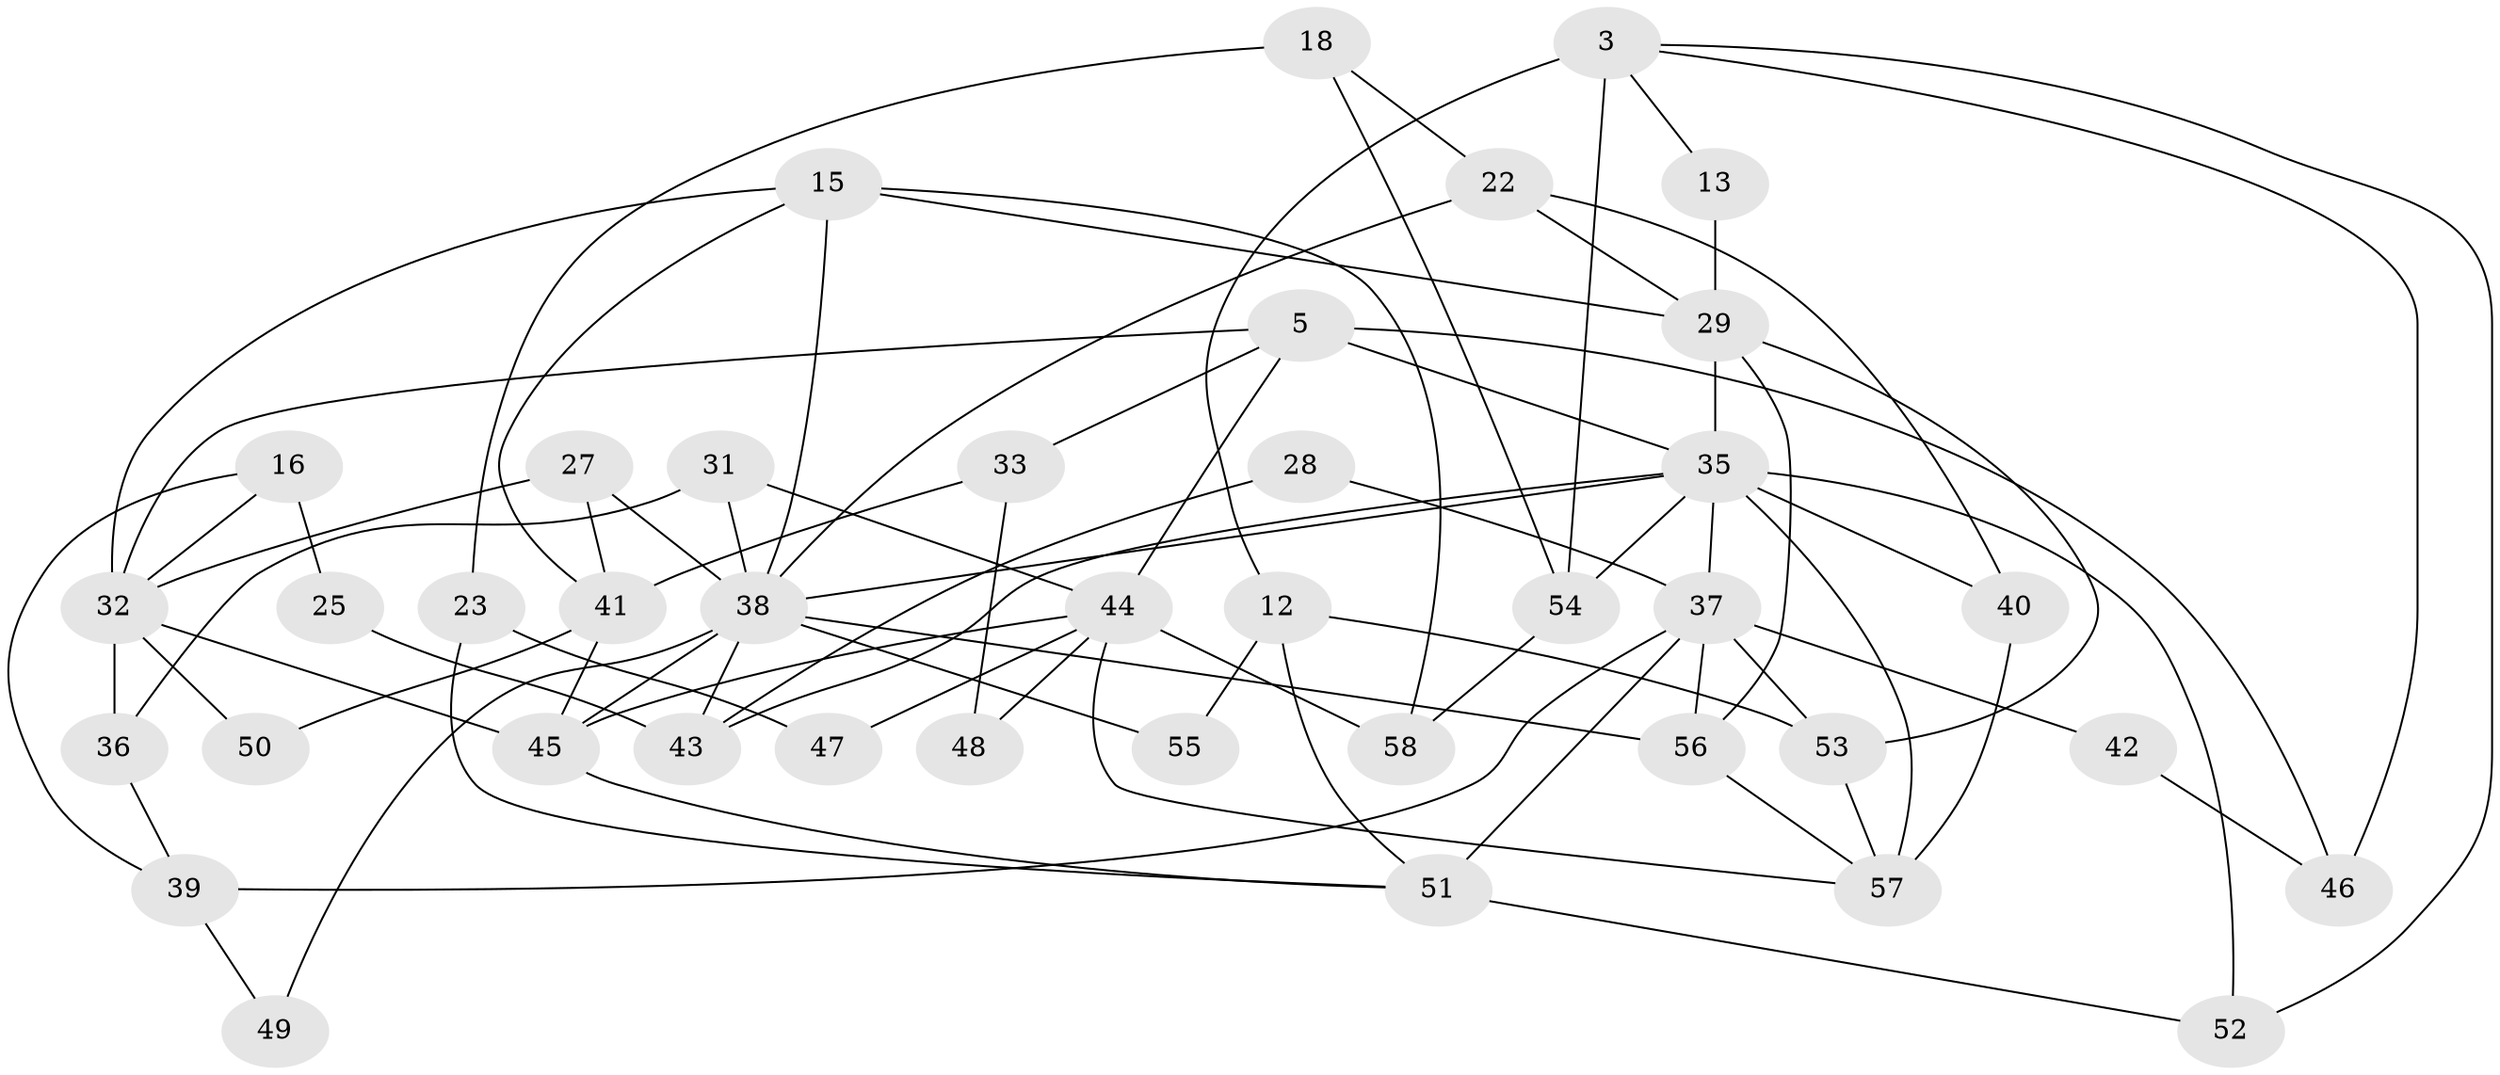 // original degree distribution, {4: 0.3103448275862069, 7: 0.05172413793103448, 3: 0.1896551724137931, 5: 0.1724137931034483, 6: 0.10344827586206896, 2: 0.1724137931034483}
// Generated by graph-tools (version 1.1) at 2025/52/03/04/25 21:52:24]
// undirected, 40 vertices, 80 edges
graph export_dot {
graph [start="1"]
  node [color=gray90,style=filled];
  3;
  5;
  12;
  13;
  15;
  16;
  18;
  22;
  23;
  25;
  27;
  28;
  29 [super="+26"];
  31;
  32 [super="+8+14"];
  33;
  35 [super="+19"];
  36;
  37 [super="+4+2"];
  38 [super="+1+21+34"];
  39;
  40 [super="+30"];
  41;
  42;
  43;
  44 [super="+7"];
  45 [super="+24"];
  46;
  47;
  48;
  49;
  50;
  51;
  52;
  53;
  54 [super="+20+17"];
  55;
  56;
  57;
  58;
  3 -- 54 [weight=3];
  3 -- 52;
  3 -- 12;
  3 -- 13;
  3 -- 46;
  5 -- 33;
  5 -- 44;
  5 -- 46;
  5 -- 35;
  5 -- 32;
  12 -- 51;
  12 -- 53;
  12 -- 55;
  13 -- 29;
  15 -- 29;
  15 -- 58;
  15 -- 41;
  15 -- 38;
  15 -- 32;
  16 -- 39;
  16 -- 25;
  16 -- 32;
  18 -- 54 [weight=3];
  18 -- 22;
  18 -- 23;
  22 -- 40;
  22 -- 38;
  22 -- 29;
  23 -- 51;
  23 -- 47;
  25 -- 43;
  27 -- 41;
  27 -- 38;
  27 -- 32;
  28 -- 43;
  28 -- 37;
  29 -- 53;
  29 -- 35 [weight=2];
  29 -- 56;
  31 -- 36;
  31 -- 38 [weight=3];
  31 -- 44;
  32 -- 45 [weight=2];
  32 -- 50;
  32 -- 36;
  33 -- 41;
  33 -- 48;
  35 -- 38 [weight=3];
  35 -- 37 [weight=2];
  35 -- 40 [weight=2];
  35 -- 43;
  35 -- 52;
  35 -- 54 [weight=2];
  35 -- 57;
  36 -- 39;
  37 -- 53;
  37 -- 51 [weight=2];
  37 -- 42;
  37 -- 56;
  37 -- 39;
  38 -- 56;
  38 -- 49;
  38 -- 43;
  38 -- 45 [weight=2];
  38 -- 55;
  39 -- 49;
  40 -- 57 [weight=2];
  41 -- 50;
  41 -- 45;
  42 -- 46;
  44 -- 57;
  44 -- 45 [weight=2];
  44 -- 48;
  44 -- 58;
  44 -- 47;
  45 -- 51;
  51 -- 52;
  53 -- 57;
  54 -- 58;
  56 -- 57;
}
